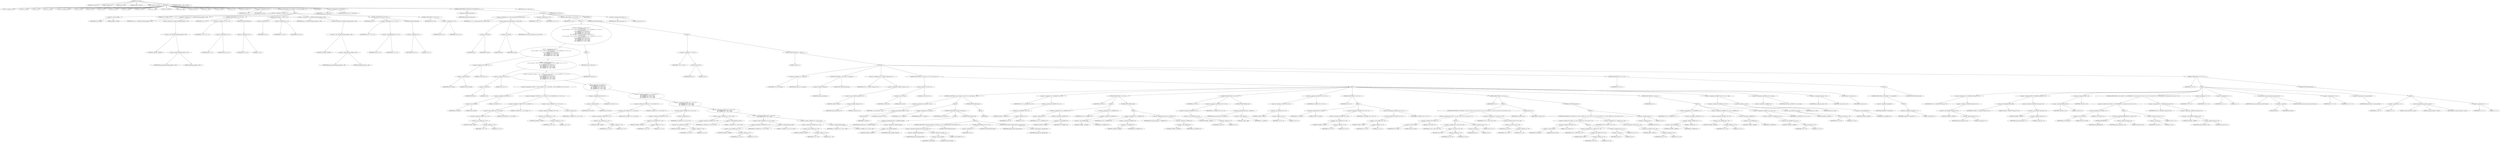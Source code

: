 digraph cache_insert {  
"1000120" [label = "(METHOD,cache_insert)" ]
"1000121" [label = "(PARAM,const char *a1)" ]
"1000122" [label = "(PARAM,_DWORD *a2)" ]
"1000123" [label = "(PARAM,time_t time1)" ]
"1000124" [label = "(PARAM,unsigned __int64 a4)" ]
"1000125" [label = "(PARAM,unsigned __int16 a5)" ]
"1000126" [label = "(BLOCK,,)" ]
"1000127" [label = "(LOCAL,v8: unsigned __int16)" ]
"1000128" [label = "(LOCAL,v10: __int64)" ]
"1000129" [label = "(LOCAL,v11: int)" ]
"1000130" [label = "(LOCAL,v12: __int64)" ]
"1000131" [label = "(LOCAL,v14: unsigned __int64)" ]
"1000132" [label = "(LOCAL,v15: bool)" ]
"1000133" [label = "(LOCAL,v16: bool)" ]
"1000134" [label = "(LOCAL,v17: int)" ]
"1000135" [label = "(LOCAL,v18: __int16)" ]
"1000136" [label = "(LOCAL,v19: __int64)" ]
"1000137" [label = "(LOCAL,v20: __int64)" ]
"1000138" [label = "(LOCAL,v21: __int64)" ]
"1000139" [label = "(LOCAL,v22: _QWORD *)" ]
"1000140" [label = "(LOCAL,v23: __int64)" ]
"1000141" [label = "(LOCAL,v24: char *)" ]
"1000142" [label = "(LOCAL,v25: __int64)" ]
"1000143" [label = "(LOCAL,v26: _BYTE *)" ]
"1000144" [label = "(LOCAL,v27: int)" ]
"1000145" [label = "(LOCAL,v28: __int64 [ 2 ])" ]
"1000146" [label = "(<operator>.assignment,v8 = a5)" ]
"1000147" [label = "(IDENTIFIER,v8,v8 = a5)" ]
"1000148" [label = "(IDENTIFIER,a5,v8 = a5)" ]
"1000149" [label = "(CONTROL_STRUCTURE,if ( (a5 & 0x980) != 0 ),if ( (a5 & 0x980) != 0 ))" ]
"1000150" [label = "(<operator>.notEquals,(a5 & 0x980) != 0)" ]
"1000151" [label = "(<operator>.and,a5 & 0x980)" ]
"1000152" [label = "(IDENTIFIER,a5,a5 & 0x980)" ]
"1000153" [label = "(LITERAL,0x980,a5 & 0x980)" ]
"1000154" [label = "(LITERAL,0,(a5 & 0x980) != 0)" ]
"1000155" [label = "(BLOCK,,)" ]
"1000156" [label = "(<operator>.assignment,v14 = *(_QWORD *)(dnsmasq_daemon + 456))" ]
"1000157" [label = "(IDENTIFIER,v14,v14 = *(_QWORD *)(dnsmasq_daemon + 456))" ]
"1000158" [label = "(<operator>.indirection,*(_QWORD *)(dnsmasq_daemon + 456))" ]
"1000159" [label = "(<operator>.cast,(_QWORD *)(dnsmasq_daemon + 456))" ]
"1000160" [label = "(UNKNOWN,_QWORD *,_QWORD *)" ]
"1000161" [label = "(<operator>.addition,dnsmasq_daemon + 456)" ]
"1000162" [label = "(IDENTIFIER,dnsmasq_daemon,dnsmasq_daemon + 456)" ]
"1000163" [label = "(LITERAL,456,dnsmasq_daemon + 456)" ]
"1000164" [label = "(CONTROL_STRUCTURE,if ( v14 ),if ( v14 ))" ]
"1000165" [label = "(IDENTIFIER,v14,if ( v14 ))" ]
"1000166" [label = "(<operator>.assignment,v15 = a4 > v14)" ]
"1000167" [label = "(IDENTIFIER,v15,v15 = a4 > v14)" ]
"1000168" [label = "(<operator>.greaterThan,a4 > v14)" ]
"1000169" [label = "(IDENTIFIER,a4,a4 > v14)" ]
"1000170" [label = "(IDENTIFIER,v14,a4 > v14)" ]
"1000171" [label = "(CONTROL_STRUCTURE,else,else)" ]
"1000172" [label = "(<operator>.assignment,v15 = 0)" ]
"1000173" [label = "(IDENTIFIER,v15,v15 = 0)" ]
"1000174" [label = "(LITERAL,0,v15 = 0)" ]
"1000175" [label = "(CONTROL_STRUCTURE,if ( !v15 ),if ( !v15 ))" ]
"1000176" [label = "(<operator>.logicalNot,!v15)" ]
"1000177" [label = "(IDENTIFIER,v15,!v15)" ]
"1000178" [label = "(<operator>.assignment,v14 = a4)" ]
"1000179" [label = "(IDENTIFIER,v14,v14 = a4)" ]
"1000180" [label = "(IDENTIFIER,a4,v14 = a4)" ]
"1000181" [label = "(<operator>.assignment,a4 = *(_QWORD *)(dnsmasq_daemon + 448))" ]
"1000182" [label = "(IDENTIFIER,a4,a4 = *(_QWORD *)(dnsmasq_daemon + 448))" ]
"1000183" [label = "(<operator>.indirection,*(_QWORD *)(dnsmasq_daemon + 448))" ]
"1000184" [label = "(<operator>.cast,(_QWORD *)(dnsmasq_daemon + 448))" ]
"1000185" [label = "(UNKNOWN,_QWORD *,_QWORD *)" ]
"1000186" [label = "(<operator>.addition,dnsmasq_daemon + 448)" ]
"1000187" [label = "(IDENTIFIER,dnsmasq_daemon,dnsmasq_daemon + 448)" ]
"1000188" [label = "(LITERAL,448,dnsmasq_daemon + 448)" ]
"1000189" [label = "(CONTROL_STRUCTURE,if ( a4 ),if ( a4 ))" ]
"1000190" [label = "(IDENTIFIER,a4,if ( a4 ))" ]
"1000191" [label = "(<operator>.assignment,v16 = v14 >= a4)" ]
"1000192" [label = "(IDENTIFIER,v16,v16 = v14 >= a4)" ]
"1000193" [label = "(<operator>.greaterEqualsThan,v14 >= a4)" ]
"1000194" [label = "(IDENTIFIER,v14,v14 >= a4)" ]
"1000195" [label = "(IDENTIFIER,a4,v14 >= a4)" ]
"1000196" [label = "(CONTROL_STRUCTURE,else,else)" ]
"1000197" [label = "(<operator>.assignment,v16 = 1)" ]
"1000198" [label = "(IDENTIFIER,v16,v16 = 1)" ]
"1000199" [label = "(LITERAL,1,v16 = 1)" ]
"1000200" [label = "(CONTROL_STRUCTURE,if ( v16 ),if ( v16 ))" ]
"1000201" [label = "(IDENTIFIER,v16,if ( v16 ))" ]
"1000202" [label = "(<operator>.assignment,a4 = v14)" ]
"1000203" [label = "(IDENTIFIER,a4,a4 = v14)" ]
"1000204" [label = "(IDENTIFIER,v14,a4 = v14)" ]
"1000205" [label = "(IDENTIFIER,L,)" ]
"1000206" [label = "(<operator>.assignment,v11 = insert_error)" ]
"1000207" [label = "(IDENTIFIER,v11,v11 = insert_error)" ]
"1000208" [label = "(IDENTIFIER,insert_error,v11 = insert_error)" ]
"1000209" [label = "(CONTROL_STRUCTURE,if ( !insert_error ),if ( !insert_error ))" ]
"1000210" [label = "(<operator>.logicalNot,!insert_error)" ]
"1000211" [label = "(IDENTIFIER,insert_error,!insert_error)" ]
"1000212" [label = "(BLOCK,,)" ]
"1000213" [label = "(<operator>.assignment,v12 = cache_scan_free((int)a1, (int)a2, time1))" ]
"1000214" [label = "(IDENTIFIER,v12,v12 = cache_scan_free((int)a1, (int)a2, time1))" ]
"1000215" [label = "(cache_scan_free,cache_scan_free((int)a1, (int)a2, time1))" ]
"1000216" [label = "(<operator>.cast,(int)a1)" ]
"1000217" [label = "(UNKNOWN,int,int)" ]
"1000218" [label = "(IDENTIFIER,a1,(int)a1)" ]
"1000219" [label = "(<operator>.cast,(int)a2)" ]
"1000220" [label = "(UNKNOWN,int,int)" ]
"1000221" [label = "(IDENTIFIER,a2,(int)a2)" ]
"1000222" [label = "(IDENTIFIER,time1,cache_scan_free((int)a1, (int)a2, time1))" ]
"1000223" [label = "(<operator>.assignment,v10 = v12)" ]
"1000224" [label = "(IDENTIFIER,v10,v10 = v12)" ]
"1000225" [label = "(IDENTIFIER,v12,v10 = v12)" ]
"1000226" [label = "(CONTROL_STRUCTURE,if ( v12 ),if ( v12 ))" ]
"1000227" [label = "(IDENTIFIER,v12,if ( v12 ))" ]
"1000228" [label = "(BLOCK,,)" ]
"1000229" [label = "(CONTROL_STRUCTURE,if ( (v8 & 0x180) != 0\n        && (v8 & 8) != 0\n        && ((v8 & 0x80) != 0 && (*(_WORD *)(v12 + 52) & 0x80) != 0 && *(_DWORD *)(v12 + 24) == *a2\n         || (v8 & 0x100) != 0\n         && (*(_WORD *)(v12 + 52) & 0x100) != 0\n         && *(_DWORD *)(v12 + 24) == *a2\n         && *(_DWORD *)(v12 + 28) == a2[1]\n         && *(_DWORD *)(v12 + 32) == a2[2]\n         && *(_DWORD *)(v12 + 36) == a2[3]) ),if ( (v8 & 0x180) != 0\n        && (v8 & 8) != 0\n        && ((v8 & 0x80) != 0 && (*(_WORD *)(v12 + 52) & 0x80) != 0 && *(_DWORD *)(v12 + 24) == *a2\n         || (v8 & 0x100) != 0\n         && (*(_WORD *)(v12 + 52) & 0x100) != 0\n         && *(_DWORD *)(v12 + 24) == *a2\n         && *(_DWORD *)(v12 + 28) == a2[1]\n         && *(_DWORD *)(v12 + 32) == a2[2]\n         && *(_DWORD *)(v12 + 36) == a2[3]) ))" ]
"1000230" [label = "(<operator>.logicalAnd,(v8 & 0x180) != 0\n        && (v8 & 8) != 0\n        && ((v8 & 0x80) != 0 && (*(_WORD *)(v12 + 52) & 0x80) != 0 && *(_DWORD *)(v12 + 24) == *a2\n         || (v8 & 0x100) != 0\n         && (*(_WORD *)(v12 + 52) & 0x100) != 0\n         && *(_DWORD *)(v12 + 24) == *a2\n         && *(_DWORD *)(v12 + 28) == a2[1]\n         && *(_DWORD *)(v12 + 32) == a2[2]\n         && *(_DWORD *)(v12 + 36) == a2[3]))" ]
"1000231" [label = "(<operator>.notEquals,(v8 & 0x180) != 0)" ]
"1000232" [label = "(<operator>.and,v8 & 0x180)" ]
"1000233" [label = "(IDENTIFIER,v8,v8 & 0x180)" ]
"1000234" [label = "(LITERAL,0x180,v8 & 0x180)" ]
"1000235" [label = "(LITERAL,0,(v8 & 0x180) != 0)" ]
"1000236" [label = "(<operator>.logicalAnd,(v8 & 8) != 0\n        && ((v8 & 0x80) != 0 && (*(_WORD *)(v12 + 52) & 0x80) != 0 && *(_DWORD *)(v12 + 24) == *a2\n         || (v8 & 0x100) != 0\n         && (*(_WORD *)(v12 + 52) & 0x100) != 0\n         && *(_DWORD *)(v12 + 24) == *a2\n         && *(_DWORD *)(v12 + 28) == a2[1]\n         && *(_DWORD *)(v12 + 32) == a2[2]\n         && *(_DWORD *)(v12 + 36) == a2[3]))" ]
"1000237" [label = "(<operator>.notEquals,(v8 & 8) != 0)" ]
"1000238" [label = "(<operator>.and,v8 & 8)" ]
"1000239" [label = "(IDENTIFIER,v8,v8 & 8)" ]
"1000240" [label = "(LITERAL,8,v8 & 8)" ]
"1000241" [label = "(LITERAL,0,(v8 & 8) != 0)" ]
"1000242" [label = "(<operator>.logicalOr,(v8 & 0x80) != 0 && (*(_WORD *)(v12 + 52) & 0x80) != 0 && *(_DWORD *)(v12 + 24) == *a2\n         || (v8 & 0x100) != 0\n         && (*(_WORD *)(v12 + 52) & 0x100) != 0\n         && *(_DWORD *)(v12 + 24) == *a2\n         && *(_DWORD *)(v12 + 28) == a2[1]\n         && *(_DWORD *)(v12 + 32) == a2[2]\n         && *(_DWORD *)(v12 + 36) == a2[3])" ]
"1000243" [label = "(<operator>.logicalAnd,(v8 & 0x80) != 0 && (*(_WORD *)(v12 + 52) & 0x80) != 0 && *(_DWORD *)(v12 + 24) == *a2)" ]
"1000244" [label = "(<operator>.notEquals,(v8 & 0x80) != 0)" ]
"1000245" [label = "(<operator>.and,v8 & 0x80)" ]
"1000246" [label = "(IDENTIFIER,v8,v8 & 0x80)" ]
"1000247" [label = "(LITERAL,0x80,v8 & 0x80)" ]
"1000248" [label = "(LITERAL,0,(v8 & 0x80) != 0)" ]
"1000249" [label = "(<operator>.logicalAnd,(*(_WORD *)(v12 + 52) & 0x80) != 0 && *(_DWORD *)(v12 + 24) == *a2)" ]
"1000250" [label = "(<operator>.notEquals,(*(_WORD *)(v12 + 52) & 0x80) != 0)" ]
"1000251" [label = "(<operator>.and,*(_WORD *)(v12 + 52) & 0x80)" ]
"1000252" [label = "(<operator>.indirection,*(_WORD *)(v12 + 52))" ]
"1000253" [label = "(<operator>.cast,(_WORD *)(v12 + 52))" ]
"1000254" [label = "(UNKNOWN,_WORD *,_WORD *)" ]
"1000255" [label = "(<operator>.addition,v12 + 52)" ]
"1000256" [label = "(IDENTIFIER,v12,v12 + 52)" ]
"1000257" [label = "(LITERAL,52,v12 + 52)" ]
"1000258" [label = "(LITERAL,0x80,*(_WORD *)(v12 + 52) & 0x80)" ]
"1000259" [label = "(LITERAL,0,(*(_WORD *)(v12 + 52) & 0x80) != 0)" ]
"1000260" [label = "(<operator>.equals,*(_DWORD *)(v12 + 24) == *a2)" ]
"1000261" [label = "(<operator>.indirection,*(_DWORD *)(v12 + 24))" ]
"1000262" [label = "(<operator>.cast,(_DWORD *)(v12 + 24))" ]
"1000263" [label = "(UNKNOWN,_DWORD *,_DWORD *)" ]
"1000264" [label = "(<operator>.addition,v12 + 24)" ]
"1000265" [label = "(IDENTIFIER,v12,v12 + 24)" ]
"1000266" [label = "(LITERAL,24,v12 + 24)" ]
"1000267" [label = "(<operator>.indirection,*a2)" ]
"1000268" [label = "(IDENTIFIER,a2,*(_DWORD *)(v12 + 24) == *a2)" ]
"1000269" [label = "(<operator>.logicalAnd,(v8 & 0x100) != 0\n         && (*(_WORD *)(v12 + 52) & 0x100) != 0\n         && *(_DWORD *)(v12 + 24) == *a2\n         && *(_DWORD *)(v12 + 28) == a2[1]\n         && *(_DWORD *)(v12 + 32) == a2[2]\n         && *(_DWORD *)(v12 + 36) == a2[3])" ]
"1000270" [label = "(<operator>.notEquals,(v8 & 0x100) != 0)" ]
"1000271" [label = "(<operator>.and,v8 & 0x100)" ]
"1000272" [label = "(IDENTIFIER,v8,v8 & 0x100)" ]
"1000273" [label = "(LITERAL,0x100,v8 & 0x100)" ]
"1000274" [label = "(LITERAL,0,(v8 & 0x100) != 0)" ]
"1000275" [label = "(<operator>.logicalAnd,(*(_WORD *)(v12 + 52) & 0x100) != 0\n         && *(_DWORD *)(v12 + 24) == *a2\n         && *(_DWORD *)(v12 + 28) == a2[1]\n         && *(_DWORD *)(v12 + 32) == a2[2]\n         && *(_DWORD *)(v12 + 36) == a2[3])" ]
"1000276" [label = "(<operator>.notEquals,(*(_WORD *)(v12 + 52) & 0x100) != 0)" ]
"1000277" [label = "(<operator>.and,*(_WORD *)(v12 + 52) & 0x100)" ]
"1000278" [label = "(<operator>.indirection,*(_WORD *)(v12 + 52))" ]
"1000279" [label = "(<operator>.cast,(_WORD *)(v12 + 52))" ]
"1000280" [label = "(UNKNOWN,_WORD *,_WORD *)" ]
"1000281" [label = "(<operator>.addition,v12 + 52)" ]
"1000282" [label = "(IDENTIFIER,v12,v12 + 52)" ]
"1000283" [label = "(LITERAL,52,v12 + 52)" ]
"1000284" [label = "(LITERAL,0x100,*(_WORD *)(v12 + 52) & 0x100)" ]
"1000285" [label = "(LITERAL,0,(*(_WORD *)(v12 + 52) & 0x100) != 0)" ]
"1000286" [label = "(<operator>.logicalAnd,*(_DWORD *)(v12 + 24) == *a2\n         && *(_DWORD *)(v12 + 28) == a2[1]\n         && *(_DWORD *)(v12 + 32) == a2[2]\n         && *(_DWORD *)(v12 + 36) == a2[3])" ]
"1000287" [label = "(<operator>.equals,*(_DWORD *)(v12 + 24) == *a2)" ]
"1000288" [label = "(<operator>.indirection,*(_DWORD *)(v12 + 24))" ]
"1000289" [label = "(<operator>.cast,(_DWORD *)(v12 + 24))" ]
"1000290" [label = "(UNKNOWN,_DWORD *,_DWORD *)" ]
"1000291" [label = "(<operator>.addition,v12 + 24)" ]
"1000292" [label = "(IDENTIFIER,v12,v12 + 24)" ]
"1000293" [label = "(LITERAL,24,v12 + 24)" ]
"1000294" [label = "(<operator>.indirection,*a2)" ]
"1000295" [label = "(IDENTIFIER,a2,*(_DWORD *)(v12 + 24) == *a2)" ]
"1000296" [label = "(<operator>.logicalAnd,*(_DWORD *)(v12 + 28) == a2[1]\n         && *(_DWORD *)(v12 + 32) == a2[2]\n         && *(_DWORD *)(v12 + 36) == a2[3])" ]
"1000297" [label = "(<operator>.equals,*(_DWORD *)(v12 + 28) == a2[1])" ]
"1000298" [label = "(<operator>.indirection,*(_DWORD *)(v12 + 28))" ]
"1000299" [label = "(<operator>.cast,(_DWORD *)(v12 + 28))" ]
"1000300" [label = "(UNKNOWN,_DWORD *,_DWORD *)" ]
"1000301" [label = "(<operator>.addition,v12 + 28)" ]
"1000302" [label = "(IDENTIFIER,v12,v12 + 28)" ]
"1000303" [label = "(LITERAL,28,v12 + 28)" ]
"1000304" [label = "(<operator>.indirectIndexAccess,a2[1])" ]
"1000305" [label = "(IDENTIFIER,a2,*(_DWORD *)(v12 + 28) == a2[1])" ]
"1000306" [label = "(LITERAL,1,*(_DWORD *)(v12 + 28) == a2[1])" ]
"1000307" [label = "(<operator>.logicalAnd,*(_DWORD *)(v12 + 32) == a2[2]\n         && *(_DWORD *)(v12 + 36) == a2[3])" ]
"1000308" [label = "(<operator>.equals,*(_DWORD *)(v12 + 32) == a2[2])" ]
"1000309" [label = "(<operator>.indirection,*(_DWORD *)(v12 + 32))" ]
"1000310" [label = "(<operator>.cast,(_DWORD *)(v12 + 32))" ]
"1000311" [label = "(UNKNOWN,_DWORD *,_DWORD *)" ]
"1000312" [label = "(<operator>.addition,v12 + 32)" ]
"1000313" [label = "(IDENTIFIER,v12,v12 + 32)" ]
"1000314" [label = "(LITERAL,32,v12 + 32)" ]
"1000315" [label = "(<operator>.indirectIndexAccess,a2[2])" ]
"1000316" [label = "(IDENTIFIER,a2,*(_DWORD *)(v12 + 32) == a2[2])" ]
"1000317" [label = "(LITERAL,2,*(_DWORD *)(v12 + 32) == a2[2])" ]
"1000318" [label = "(<operator>.equals,*(_DWORD *)(v12 + 36) == a2[3])" ]
"1000319" [label = "(<operator>.indirection,*(_DWORD *)(v12 + 36))" ]
"1000320" [label = "(<operator>.cast,(_DWORD *)(v12 + 36))" ]
"1000321" [label = "(UNKNOWN,_DWORD *,_DWORD *)" ]
"1000322" [label = "(<operator>.addition,v12 + 36)" ]
"1000323" [label = "(IDENTIFIER,v12,v12 + 36)" ]
"1000324" [label = "(LITERAL,36,v12 + 36)" ]
"1000325" [label = "(<operator>.indirectIndexAccess,a2[3])" ]
"1000326" [label = "(IDENTIFIER,a2,*(_DWORD *)(v12 + 36) == a2[3])" ]
"1000327" [label = "(LITERAL,3,*(_DWORD *)(v12 + 36) == a2[3])" ]
"1000328" [label = "(BLOCK,,)" ]
"1000329" [label = "(RETURN,return v10;,return v10;)" ]
"1000330" [label = "(IDENTIFIER,v10,return v10;)" ]
"1000331" [label = "(CONTROL_STRUCTURE,else,else)" ]
"1000332" [label = "(BLOCK,,)" ]
"1000333" [label = "(<operator>.assignment,v17 = v8 & 4)" ]
"1000334" [label = "(IDENTIFIER,v17,v17 = v8 & 4)" ]
"1000335" [label = "(<operator>.and,v8 & 4)" ]
"1000336" [label = "(IDENTIFIER,v8,v8 & 4)" ]
"1000337" [label = "(LITERAL,4,v8 & 4)" ]
"1000338" [label = "(CONTROL_STRUCTURE,while ( 1 ),while ( 1 ))" ]
"1000339" [label = "(LITERAL,1,while ( 1 ))" ]
"1000340" [label = "(BLOCK,,)" ]
"1000341" [label = "(<operator>.assignment,v10 = cache_tail)" ]
"1000342" [label = "(IDENTIFIER,v10,v10 = cache_tail)" ]
"1000343" [label = "(IDENTIFIER,cache_tail,v10 = cache_tail)" ]
"1000344" [label = "(CONTROL_STRUCTURE,if ( !cache_tail ),if ( !cache_tail ))" ]
"1000345" [label = "(<operator>.logicalNot,!cache_tail)" ]
"1000346" [label = "(IDENTIFIER,cache_tail,!cache_tail)" ]
"1000347" [label = "(CONTROL_STRUCTURE,break;,break;)" ]
"1000348" [label = "(<operator>.assignment,v18 = *(_WORD *)(cache_tail + 52))" ]
"1000349" [label = "(IDENTIFIER,v18,v18 = *(_WORD *)(cache_tail + 52))" ]
"1000350" [label = "(<operator>.indirection,*(_WORD *)(cache_tail + 52))" ]
"1000351" [label = "(<operator>.cast,(_WORD *)(cache_tail + 52))" ]
"1000352" [label = "(UNKNOWN,_WORD *,_WORD *)" ]
"1000353" [label = "(<operator>.addition,cache_tail + 52)" ]
"1000354" [label = "(IDENTIFIER,cache_tail,cache_tail + 52)" ]
"1000355" [label = "(LITERAL,52,cache_tail + 52)" ]
"1000356" [label = "(CONTROL_STRUCTURE,if ( (v18 & 0xC) == 0 ),if ( (v18 & 0xC) == 0 ))" ]
"1000357" [label = "(<operator>.equals,(v18 & 0xC) == 0)" ]
"1000358" [label = "(<operator>.and,v18 & 0xC)" ]
"1000359" [label = "(IDENTIFIER,v18,v18 & 0xC)" ]
"1000360" [label = "(LITERAL,0xC,v18 & 0xC)" ]
"1000361" [label = "(LITERAL,0,(v18 & 0xC) == 0)" ]
"1000362" [label = "(BLOCK,,)" ]
"1000363" [label = "(CONTROL_STRUCTURE,if ( a1 && strlen(a1) > 0x31 ),if ( a1 && strlen(a1) > 0x31 ))" ]
"1000364" [label = "(<operator>.logicalAnd,a1 && strlen(a1) > 0x31)" ]
"1000365" [label = "(IDENTIFIER,a1,a1 && strlen(a1) > 0x31)" ]
"1000366" [label = "(<operator>.greaterThan,strlen(a1) > 0x31)" ]
"1000367" [label = "(strlen,strlen(a1))" ]
"1000368" [label = "(IDENTIFIER,a1,strlen(a1))" ]
"1000369" [label = "(LITERAL,0x31,strlen(a1) > 0x31)" ]
"1000370" [label = "(BLOCK,,)" ]
"1000371" [label = "(<operator>.assignment,v21 = big_free)" ]
"1000372" [label = "(IDENTIFIER,v21,v21 = big_free)" ]
"1000373" [label = "(IDENTIFIER,big_free,v21 = big_free)" ]
"1000374" [label = "(CONTROL_STRUCTURE,if ( big_free ),if ( big_free ))" ]
"1000375" [label = "(IDENTIFIER,big_free,if ( big_free ))" ]
"1000376" [label = "(BLOCK,,)" ]
"1000377" [label = "(<operator>.assignment,big_free = *(_QWORD *)big_free)" ]
"1000378" [label = "(IDENTIFIER,big_free,big_free = *(_QWORD *)big_free)" ]
"1000379" [label = "(<operator>.indirection,*(_QWORD *)big_free)" ]
"1000380" [label = "(<operator>.cast,(_QWORD *)big_free)" ]
"1000381" [label = "(UNKNOWN,_QWORD *,_QWORD *)" ]
"1000382" [label = "(IDENTIFIER,big_free,(_QWORD *)big_free)" ]
"1000383" [label = "(CONTROL_STRUCTURE,else,else)" ]
"1000384" [label = "(BLOCK,,)" ]
"1000385" [label = "(CONTROL_STRUCTURE,if ( !bignames_left && (v8 & 0x5000) == 0 ),if ( !bignames_left && (v8 & 0x5000) == 0 ))" ]
"1000386" [label = "(<operator>.logicalAnd,!bignames_left && (v8 & 0x5000) == 0)" ]
"1000387" [label = "(<operator>.logicalNot,!bignames_left)" ]
"1000388" [label = "(IDENTIFIER,bignames_left,!bignames_left)" ]
"1000389" [label = "(<operator>.equals,(v8 & 0x5000) == 0)" ]
"1000390" [label = "(<operator>.and,v8 & 0x5000)" ]
"1000391" [label = "(IDENTIFIER,v8,v8 & 0x5000)" ]
"1000392" [label = "(LITERAL,0x5000,v8 & 0x5000)" ]
"1000393" [label = "(LITERAL,0,(v8 & 0x5000) == 0)" ]
"1000394" [label = "(CONTROL_STRUCTURE,break;,break;)" ]
"1000395" [label = "(CONTROL_STRUCTURE,if ( !v21 ),if ( !v21 ))" ]
"1000396" [label = "(<operator>.logicalNot,!v21)" ]
"1000397" [label = "(IDENTIFIER,v21,!v21)" ]
"1000398" [label = "(CONTROL_STRUCTURE,break;,break;)" ]
"1000399" [label = "(CONTROL_STRUCTURE,if ( bignames_left ),if ( bignames_left ))" ]
"1000400" [label = "(IDENTIFIER,bignames_left,if ( bignames_left ))" ]
"1000401" [label = "(<operator>.preDecrement,--bignames_left)" ]
"1000402" [label = "(IDENTIFIER,bignames_left,--bignames_left)" ]
"1000403" [label = "(CONTROL_STRUCTURE,else,else)" ]
"1000404" [label = "(BLOCK,,)" ]
"1000405" [label = "(IDENTIFIER,L,)" ]
"1000406" [label = "(<operator>.assignment,v22 = *(_QWORD **)(v10 + 8))" ]
"1000407" [label = "(IDENTIFIER,v22,v22 = *(_QWORD **)(v10 + 8))" ]
"1000408" [label = "(<operator>.indirection,*(_QWORD **)(v10 + 8))" ]
"1000409" [label = "(<operator>.cast,(_QWORD **)(v10 + 8))" ]
"1000410" [label = "(UNKNOWN,_QWORD **,_QWORD **)" ]
"1000411" [label = "(<operator>.addition,v10 + 8)" ]
"1000412" [label = "(IDENTIFIER,v10,v10 + 8)" ]
"1000413" [label = "(LITERAL,8,v10 + 8)" ]
"1000414" [label = "(CONTROL_STRUCTURE,if ( v22 ),if ( v22 ))" ]
"1000415" [label = "(IDENTIFIER,v22,if ( v22 ))" ]
"1000416" [label = "(BLOCK,,)" ]
"1000417" [label = "(<operator>.assignment,*v22 = *(_QWORD *)v10)" ]
"1000418" [label = "(<operator>.indirection,*v22)" ]
"1000419" [label = "(IDENTIFIER,v22,*v22 = *(_QWORD *)v10)" ]
"1000420" [label = "(<operator>.indirection,*(_QWORD *)v10)" ]
"1000421" [label = "(<operator>.cast,(_QWORD *)v10)" ]
"1000422" [label = "(UNKNOWN,_QWORD *,_QWORD *)" ]
"1000423" [label = "(IDENTIFIER,v10,(_QWORD *)v10)" ]
"1000424" [label = "(<operator>.assignment,v23 = *(_QWORD *)v10)" ]
"1000425" [label = "(IDENTIFIER,v23,v23 = *(_QWORD *)v10)" ]
"1000426" [label = "(<operator>.indirection,*(_QWORD *)v10)" ]
"1000427" [label = "(<operator>.cast,(_QWORD *)v10)" ]
"1000428" [label = "(UNKNOWN,_QWORD *,_QWORD *)" ]
"1000429" [label = "(IDENTIFIER,v10,(_QWORD *)v10)" ]
"1000430" [label = "(CONTROL_STRUCTURE,else,else)" ]
"1000431" [label = "(BLOCK,,)" ]
"1000432" [label = "(<operator>.assignment,v23 = *(_QWORD *)v10)" ]
"1000433" [label = "(IDENTIFIER,v23,v23 = *(_QWORD *)v10)" ]
"1000434" [label = "(<operator>.indirection,*(_QWORD *)v10)" ]
"1000435" [label = "(<operator>.cast,(_QWORD *)v10)" ]
"1000436" [label = "(UNKNOWN,_QWORD *,_QWORD *)" ]
"1000437" [label = "(IDENTIFIER,v10,(_QWORD *)v10)" ]
"1000438" [label = "(<operator>.assignment,cache_head = *(_QWORD *)v10)" ]
"1000439" [label = "(IDENTIFIER,cache_head,cache_head = *(_QWORD *)v10)" ]
"1000440" [label = "(<operator>.indirection,*(_QWORD *)v10)" ]
"1000441" [label = "(<operator>.cast,(_QWORD *)v10)" ]
"1000442" [label = "(UNKNOWN,_QWORD *,_QWORD *)" ]
"1000443" [label = "(IDENTIFIER,v10,(_QWORD *)v10)" ]
"1000444" [label = "(CONTROL_STRUCTURE,if ( v23 ),if ( v23 ))" ]
"1000445" [label = "(IDENTIFIER,v23,if ( v23 ))" ]
"1000446" [label = "(<operator>.assignment,*(_QWORD *)(v23 + 8) = v22)" ]
"1000447" [label = "(<operator>.indirection,*(_QWORD *)(v23 + 8))" ]
"1000448" [label = "(<operator>.cast,(_QWORD *)(v23 + 8))" ]
"1000449" [label = "(UNKNOWN,_QWORD *,_QWORD *)" ]
"1000450" [label = "(<operator>.addition,v23 + 8)" ]
"1000451" [label = "(IDENTIFIER,v23,v23 + 8)" ]
"1000452" [label = "(LITERAL,8,v23 + 8)" ]
"1000453" [label = "(IDENTIFIER,v22,*(_QWORD *)(v23 + 8) = v22)" ]
"1000454" [label = "(CONTROL_STRUCTURE,else,else)" ]
"1000455" [label = "(<operator>.assignment,cache_tail = (__int64)v22)" ]
"1000456" [label = "(IDENTIFIER,cache_tail,cache_tail = (__int64)v22)" ]
"1000457" [label = "(<operator>.cast,(__int64)v22)" ]
"1000458" [label = "(UNKNOWN,__int64,__int64)" ]
"1000459" [label = "(IDENTIFIER,v22,(__int64)v22)" ]
"1000460" [label = "(<operator>.assignment,*(_WORD *)(v10 + 52) = v8)" ]
"1000461" [label = "(<operator>.indirection,*(_WORD *)(v10 + 52))" ]
"1000462" [label = "(<operator>.cast,(_WORD *)(v10 + 52))" ]
"1000463" [label = "(UNKNOWN,_WORD *,_WORD *)" ]
"1000464" [label = "(<operator>.addition,v10 + 52)" ]
"1000465" [label = "(IDENTIFIER,v10,v10 + 52)" ]
"1000466" [label = "(LITERAL,52,v10 + 52)" ]
"1000467" [label = "(IDENTIFIER,v8,*(_WORD *)(v10 + 52) = v8)" ]
"1000468" [label = "(CONTROL_STRUCTURE,if ( v21 ),if ( v21 ))" ]
"1000469" [label = "(IDENTIFIER,v21,if ( v21 ))" ]
"1000470" [label = "(BLOCK,,)" ]
"1000471" [label = "(<operators>.assignmentOr,v8 |= 0x200u)" ]
"1000472" [label = "(IDENTIFIER,v8,v8 |= 0x200u)" ]
"1000473" [label = "(LITERAL,0x200u,v8 |= 0x200u)" ]
"1000474" [label = "(<operator>.assignment,*(_QWORD *)(v10 + 56) = v21)" ]
"1000475" [label = "(<operator>.indirection,*(_QWORD *)(v10 + 56))" ]
"1000476" [label = "(<operator>.cast,(_QWORD *)(v10 + 56))" ]
"1000477" [label = "(UNKNOWN,_QWORD *,_QWORD *)" ]
"1000478" [label = "(<operator>.addition,v10 + 56)" ]
"1000479" [label = "(IDENTIFIER,v10,v10 + 56)" ]
"1000480" [label = "(LITERAL,56,v10 + 56)" ]
"1000481" [label = "(IDENTIFIER,v21,*(_QWORD *)(v10 + 56) = v21)" ]
"1000482" [label = "(<operator>.assignment,*(_WORD *)(v10 + 52) = v8)" ]
"1000483" [label = "(<operator>.indirection,*(_WORD *)(v10 + 52))" ]
"1000484" [label = "(<operator>.cast,(_WORD *)(v10 + 52))" ]
"1000485" [label = "(UNKNOWN,_WORD *,_WORD *)" ]
"1000486" [label = "(<operator>.addition,v10 + 52)" ]
"1000487" [label = "(IDENTIFIER,v10,v10 + 52)" ]
"1000488" [label = "(LITERAL,52,v10 + 52)" ]
"1000489" [label = "(IDENTIFIER,v8,*(_WORD *)(v10 + 52) = v8)" ]
"1000490" [label = "(CONTROL_STRUCTURE,if ( a1 ),if ( a1 ))" ]
"1000491" [label = "(IDENTIFIER,a1,if ( a1 ))" ]
"1000492" [label = "(BLOCK,,)" ]
"1000493" [label = "(CONTROL_STRUCTURE,if ( (v8 & 0x200) != 0 || (v24 = (char *)(v10 + 56), (v8 & 2) != 0) ),if ( (v8 & 0x200) != 0 || (v24 = (char *)(v10 + 56), (v8 & 2) != 0) ))" ]
"1000494" [label = "(<operator>.logicalOr,(v8 & 0x200) != 0 || (v24 = (char *)(v10 + 56), (v8 & 2) != 0))" ]
"1000495" [label = "(<operator>.notEquals,(v8 & 0x200) != 0)" ]
"1000496" [label = "(<operator>.and,v8 & 0x200)" ]
"1000497" [label = "(IDENTIFIER,v8,v8 & 0x200)" ]
"1000498" [label = "(LITERAL,0x200,v8 & 0x200)" ]
"1000499" [label = "(LITERAL,0,(v8 & 0x200) != 0)" ]
"1000500" [label = "(BLOCK,,)" ]
"1000501" [label = "(<operator>.assignment,v24 = (char *)(v10 + 56))" ]
"1000502" [label = "(IDENTIFIER,v24,v24 = (char *)(v10 + 56))" ]
"1000503" [label = "(<operator>.cast,(char *)(v10 + 56))" ]
"1000504" [label = "(UNKNOWN,char *,char *)" ]
"1000505" [label = "(<operator>.addition,v10 + 56)" ]
"1000506" [label = "(IDENTIFIER,v10,v10 + 56)" ]
"1000507" [label = "(LITERAL,56,v10 + 56)" ]
"1000508" [label = "(<operator>.notEquals,(v8 & 2) != 0)" ]
"1000509" [label = "(<operator>.and,v8 & 2)" ]
"1000510" [label = "(IDENTIFIER,v8,v8 & 2)" ]
"1000511" [label = "(LITERAL,2,v8 & 2)" ]
"1000512" [label = "(LITERAL,0,(v8 & 2) != 0)" ]
"1000513" [label = "(<operator>.assignment,v24 = *(char **)(v10 + 56))" ]
"1000514" [label = "(IDENTIFIER,v24,v24 = *(char **)(v10 + 56))" ]
"1000515" [label = "(<operator>.indirection,*(char **)(v10 + 56))" ]
"1000516" [label = "(<operator>.cast,(char **)(v10 + 56))" ]
"1000517" [label = "(UNKNOWN,char **,char **)" ]
"1000518" [label = "(<operator>.addition,v10 + 56)" ]
"1000519" [label = "(IDENTIFIER,v10,v10 + 56)" ]
"1000520" [label = "(LITERAL,56,v10 + 56)" ]
"1000521" [label = "(strcpy,strcpy(v24, a1))" ]
"1000522" [label = "(IDENTIFIER,v24,strcpy(v24, a1))" ]
"1000523" [label = "(IDENTIFIER,a1,strcpy(v24, a1))" ]
"1000524" [label = "(CONTROL_STRUCTURE,else,else)" ]
"1000525" [label = "(BLOCK,,)" ]
"1000526" [label = "(CONTROL_STRUCTURE,if ( (v8 & 0x200) != 0 || (v26 = (_BYTE *)(v10 + 56), (v8 & 2) != 0) ),if ( (v8 & 0x200) != 0 || (v26 = (_BYTE *)(v10 + 56), (v8 & 2) != 0) ))" ]
"1000527" [label = "(<operator>.logicalOr,(v8 & 0x200) != 0 || (v26 = (_BYTE *)(v10 + 56), (v8 & 2) != 0))" ]
"1000528" [label = "(<operator>.notEquals,(v8 & 0x200) != 0)" ]
"1000529" [label = "(<operator>.and,v8 & 0x200)" ]
"1000530" [label = "(IDENTIFIER,v8,v8 & 0x200)" ]
"1000531" [label = "(LITERAL,0x200,v8 & 0x200)" ]
"1000532" [label = "(LITERAL,0,(v8 & 0x200) != 0)" ]
"1000533" [label = "(BLOCK,,)" ]
"1000534" [label = "(<operator>.assignment,v26 = (_BYTE *)(v10 + 56))" ]
"1000535" [label = "(IDENTIFIER,v26,v26 = (_BYTE *)(v10 + 56))" ]
"1000536" [label = "(<operator>.cast,(_BYTE *)(v10 + 56))" ]
"1000537" [label = "(UNKNOWN,_BYTE *,_BYTE *)" ]
"1000538" [label = "(<operator>.addition,v10 + 56)" ]
"1000539" [label = "(IDENTIFIER,v10,v10 + 56)" ]
"1000540" [label = "(LITERAL,56,v10 + 56)" ]
"1000541" [label = "(<operator>.notEquals,(v8 & 2) != 0)" ]
"1000542" [label = "(<operator>.and,v8 & 2)" ]
"1000543" [label = "(IDENTIFIER,v8,v8 & 2)" ]
"1000544" [label = "(LITERAL,2,v8 & 2)" ]
"1000545" [label = "(LITERAL,0,(v8 & 2) != 0)" ]
"1000546" [label = "(<operator>.assignment,v26 = *(_BYTE **)(v10 + 56))" ]
"1000547" [label = "(IDENTIFIER,v26,v26 = *(_BYTE **)(v10 + 56))" ]
"1000548" [label = "(<operator>.indirection,*(_BYTE **)(v10 + 56))" ]
"1000549" [label = "(<operator>.cast,(_BYTE **)(v10 + 56))" ]
"1000550" [label = "(UNKNOWN,_BYTE **,_BYTE **)" ]
"1000551" [label = "(<operator>.addition,v10 + 56)" ]
"1000552" [label = "(IDENTIFIER,v10,v10 + 56)" ]
"1000553" [label = "(LITERAL,56,v10 + 56)" ]
"1000554" [label = "(<operator>.assignment,*v26 = 0)" ]
"1000555" [label = "(<operator>.indirection,*v26)" ]
"1000556" [label = "(IDENTIFIER,v26,*v26 = 0)" ]
"1000557" [label = "(LITERAL,0,*v26 = 0)" ]
"1000558" [label = "(CONTROL_STRUCTURE,if ( a2 ),if ( a2 ))" ]
"1000559" [label = "(IDENTIFIER,a2,if ( a2 ))" ]
"1000560" [label = "(BLOCK,,)" ]
"1000561" [label = "(<operator>.assignment,v25 = *((_QWORD *)a2 + 1))" ]
"1000562" [label = "(IDENTIFIER,v25,v25 = *((_QWORD *)a2 + 1))" ]
"1000563" [label = "(<operator>.indirection,*((_QWORD *)a2 + 1))" ]
"1000564" [label = "(<operator>.addition,(_QWORD *)a2 + 1)" ]
"1000565" [label = "(<operator>.cast,(_QWORD *)a2)" ]
"1000566" [label = "(UNKNOWN,_QWORD *,_QWORD *)" ]
"1000567" [label = "(IDENTIFIER,a2,(_QWORD *)a2)" ]
"1000568" [label = "(LITERAL,1,(_QWORD *)a2 + 1)" ]
"1000569" [label = "(<operator>.assignment,*(_QWORD *)(v10 + 24) = *(_QWORD *)a2)" ]
"1000570" [label = "(<operator>.indirection,*(_QWORD *)(v10 + 24))" ]
"1000571" [label = "(<operator>.cast,(_QWORD *)(v10 + 24))" ]
"1000572" [label = "(UNKNOWN,_QWORD *,_QWORD *)" ]
"1000573" [label = "(<operator>.addition,v10 + 24)" ]
"1000574" [label = "(IDENTIFIER,v10,v10 + 24)" ]
"1000575" [label = "(LITERAL,24,v10 + 24)" ]
"1000576" [label = "(<operator>.indirection,*(_QWORD *)a2)" ]
"1000577" [label = "(<operator>.cast,(_QWORD *)a2)" ]
"1000578" [label = "(UNKNOWN,_QWORD *,_QWORD *)" ]
"1000579" [label = "(IDENTIFIER,a2,(_QWORD *)a2)" ]
"1000580" [label = "(<operator>.assignment,*(_QWORD *)(v10 + 32) = v25)" ]
"1000581" [label = "(<operator>.indirection,*(_QWORD *)(v10 + 32))" ]
"1000582" [label = "(<operator>.cast,(_QWORD *)(v10 + 32))" ]
"1000583" [label = "(UNKNOWN,_QWORD *,_QWORD *)" ]
"1000584" [label = "(<operator>.addition,v10 + 32)" ]
"1000585" [label = "(IDENTIFIER,v10,v10 + 32)" ]
"1000586" [label = "(LITERAL,32,v10 + 32)" ]
"1000587" [label = "(IDENTIFIER,v25,*(_QWORD *)(v10 + 32) = v25)" ]
"1000588" [label = "(<operator>.assignment,*(_QWORD *)(v10 + 40) = a4 + time1)" ]
"1000589" [label = "(<operator>.indirection,*(_QWORD *)(v10 + 40))" ]
"1000590" [label = "(<operator>.cast,(_QWORD *)(v10 + 40))" ]
"1000591" [label = "(UNKNOWN,_QWORD *,_QWORD *)" ]
"1000592" [label = "(<operator>.addition,v10 + 40)" ]
"1000593" [label = "(IDENTIFIER,v10,v10 + 40)" ]
"1000594" [label = "(LITERAL,40,v10 + 40)" ]
"1000595" [label = "(<operator>.addition,a4 + time1)" ]
"1000596" [label = "(IDENTIFIER,a4,a4 + time1)" ]
"1000597" [label = "(IDENTIFIER,time1,a4 + time1)" ]
"1000598" [label = "(<operator>.assignment,*(_QWORD *)v10 = new_chain)" ]
"1000599" [label = "(<operator>.indirection,*(_QWORD *)v10)" ]
"1000600" [label = "(<operator>.cast,(_QWORD *)v10)" ]
"1000601" [label = "(UNKNOWN,_QWORD *,_QWORD *)" ]
"1000602" [label = "(IDENTIFIER,v10,(_QWORD *)v10)" ]
"1000603" [label = "(IDENTIFIER,new_chain,*(_QWORD *)v10 = new_chain)" ]
"1000604" [label = "(<operator>.assignment,new_chain = v10)" ]
"1000605" [label = "(IDENTIFIER,new_chain,new_chain = v10)" ]
"1000606" [label = "(IDENTIFIER,v10,new_chain = v10)" ]
"1000607" [label = "(RETURN,return v10;,return v10;)" ]
"1000608" [label = "(IDENTIFIER,v10,return v10;)" ]
"1000609" [label = "(CONTROL_STRUCTURE,if ( v11 ),if ( v11 ))" ]
"1000610" [label = "(IDENTIFIER,v11,if ( v11 ))" ]
"1000611" [label = "(BLOCK,,)" ]
"1000612" [label = "(CONTROL_STRUCTURE,if ( !warned_9927 ),if ( !warned_9927 ))" ]
"1000613" [label = "(<operator>.logicalNot,!warned_9927)" ]
"1000614" [label = "(IDENTIFIER,warned_9927,!warned_9927)" ]
"1000615" [label = "(BLOCK,,)" ]
"1000616" [label = "(<operator>.assignment,warned_9927 = 1)" ]
"1000617" [label = "(IDENTIFIER,warned_9927,warned_9927 = 1)" ]
"1000618" [label = "(LITERAL,1,warned_9927 = 1)" ]
"1000619" [label = "(CONTROL_STRUCTURE,break;,break;)" ]
"1000620" [label = "(CONTROL_STRUCTURE,if ( v17 ),if ( v17 ))" ]
"1000621" [label = "(IDENTIFIER,v17,if ( v17 ))" ]
"1000622" [label = "(BLOCK,,)" ]
"1000623" [label = "(<operator>.assignment,v19 = *(_QWORD *)(cache_tail + 32))" ]
"1000624" [label = "(IDENTIFIER,v19,v19 = *(_QWORD *)(cache_tail + 32))" ]
"1000625" [label = "(<operator>.indirection,*(_QWORD *)(cache_tail + 32))" ]
"1000626" [label = "(<operator>.cast,(_QWORD *)(cache_tail + 32))" ]
"1000627" [label = "(UNKNOWN,_QWORD *,_QWORD *)" ]
"1000628" [label = "(<operator>.addition,cache_tail + 32)" ]
"1000629" [label = "(IDENTIFIER,cache_tail,cache_tail + 32)" ]
"1000630" [label = "(LITERAL,32,cache_tail + 32)" ]
"1000631" [label = "(<operator>.assignment,v28[0] = *(_QWORD *)(cache_tail + 24))" ]
"1000632" [label = "(<operator>.indirectIndexAccess,v28[0])" ]
"1000633" [label = "(IDENTIFIER,v28,v28[0] = *(_QWORD *)(cache_tail + 24))" ]
"1000634" [label = "(LITERAL,0,v28[0] = *(_QWORD *)(cache_tail + 24))" ]
"1000635" [label = "(<operator>.indirection,*(_QWORD *)(cache_tail + 24))" ]
"1000636" [label = "(<operator>.cast,(_QWORD *)(cache_tail + 24))" ]
"1000637" [label = "(UNKNOWN,_QWORD *,_QWORD *)" ]
"1000638" [label = "(<operator>.addition,cache_tail + 24)" ]
"1000639" [label = "(IDENTIFIER,cache_tail,cache_tail + 24)" ]
"1000640" [label = "(LITERAL,24,cache_tail + 24)" ]
"1000641" [label = "(<operator>.assignment,v28[1] = v19)" ]
"1000642" [label = "(<operator>.indirectIndexAccess,v28[1])" ]
"1000643" [label = "(IDENTIFIER,v28,v28[1] = v19)" ]
"1000644" [label = "(LITERAL,1,v28[1] = v19)" ]
"1000645" [label = "(IDENTIFIER,v19,v28[1] = v19)" ]
"1000646" [label = "(CONTROL_STRUCTURE,if ( (v18 & 0x200) != 0 || (LODWORD(v20) = cache_tail + 56, (v18 & 2) != 0) ),if ( (v18 & 0x200) != 0 || (LODWORD(v20) = cache_tail + 56, (v18 & 2) != 0) ))" ]
"1000647" [label = "(<operator>.logicalOr,(v18 & 0x200) != 0 || (LODWORD(v20) = cache_tail + 56, (v18 & 2) != 0))" ]
"1000648" [label = "(<operator>.notEquals,(v18 & 0x200) != 0)" ]
"1000649" [label = "(<operator>.and,v18 & 0x200)" ]
"1000650" [label = "(IDENTIFIER,v18,v18 & 0x200)" ]
"1000651" [label = "(LITERAL,0x200,v18 & 0x200)" ]
"1000652" [label = "(LITERAL,0,(v18 & 0x200) != 0)" ]
"1000653" [label = "(BLOCK,,)" ]
"1000654" [label = "(<operator>.assignment,LODWORD(v20) = cache_tail + 56)" ]
"1000655" [label = "(LODWORD,LODWORD(v20))" ]
"1000656" [label = "(IDENTIFIER,v20,LODWORD(v20))" ]
"1000657" [label = "(<operator>.addition,cache_tail + 56)" ]
"1000658" [label = "(IDENTIFIER,cache_tail,cache_tail + 56)" ]
"1000659" [label = "(LITERAL,56,cache_tail + 56)" ]
"1000660" [label = "(<operator>.notEquals,(v18 & 2) != 0)" ]
"1000661" [label = "(<operator>.and,v18 & 2)" ]
"1000662" [label = "(IDENTIFIER,v18,v18 & 2)" ]
"1000663" [label = "(LITERAL,2,v18 & 2)" ]
"1000664" [label = "(LITERAL,0,(v18 & 2) != 0)" ]
"1000665" [label = "(<operator>.assignment,v20 = *(_QWORD *)(cache_tail + 56))" ]
"1000666" [label = "(IDENTIFIER,v20,v20 = *(_QWORD *)(cache_tail + 56))" ]
"1000667" [label = "(<operator>.indirection,*(_QWORD *)(cache_tail + 56))" ]
"1000668" [label = "(<operator>.cast,(_QWORD *)(cache_tail + 56))" ]
"1000669" [label = "(UNKNOWN,_QWORD *,_QWORD *)" ]
"1000670" [label = "(<operator>.addition,cache_tail + 56)" ]
"1000671" [label = "(IDENTIFIER,cache_tail,cache_tail + 56)" ]
"1000672" [label = "(LITERAL,56,cache_tail + 56)" ]
"1000673" [label = "(<operator>.assignment,v27 = v17)" ]
"1000674" [label = "(IDENTIFIER,v27,v27 = v17)" ]
"1000675" [label = "(IDENTIFIER,v17,v27 = v17)" ]
"1000676" [label = "(<operator>.assignment,v11 = 1)" ]
"1000677" [label = "(IDENTIFIER,v11,v11 = 1)" ]
"1000678" [label = "(LITERAL,1,v11 = 1)" ]
"1000679" [label = "(cache_scan_free,cache_scan_free(v20, (int)v28, time1))" ]
"1000680" [label = "(IDENTIFIER,v20,cache_scan_free(v20, (int)v28, time1))" ]
"1000681" [label = "(<operator>.cast,(int)v28)" ]
"1000682" [label = "(UNKNOWN,int,int)" ]
"1000683" [label = "(IDENTIFIER,v28,(int)v28)" ]
"1000684" [label = "(IDENTIFIER,time1,cache_scan_free(v20, (int)v28, time1))" ]
"1000685" [label = "(<operator>.assignment,v17 = v27)" ]
"1000686" [label = "(IDENTIFIER,v17,v17 = v27)" ]
"1000687" [label = "(IDENTIFIER,v27,v17 = v27)" ]
"1000688" [label = "(<operator>.preIncrement,++cache_live_freed)" ]
"1000689" [label = "(IDENTIFIER,cache_live_freed,++cache_live_freed)" ]
"1000690" [label = "(CONTROL_STRUCTURE,else,else)" ]
"1000691" [label = "(BLOCK,,)" ]
"1000692" [label = "(<operator>.assignment,v11 = 0)" ]
"1000693" [label = "(IDENTIFIER,v11,v11 = 0)" ]
"1000694" [label = "(LITERAL,0,v11 = 0)" ]
"1000695" [label = "(cache_scan_free,cache_scan_free(0, 0, time1))" ]
"1000696" [label = "(LITERAL,0,cache_scan_free(0, 0, time1))" ]
"1000697" [label = "(LITERAL,0,cache_scan_free(0, 0, time1))" ]
"1000698" [label = "(IDENTIFIER,time1,cache_scan_free(0, 0, time1))" ]
"1000699" [label = "(<operator>.assignment,v17 = 1)" ]
"1000700" [label = "(IDENTIFIER,v17,v17 = 1)" ]
"1000701" [label = "(LITERAL,1,v17 = 1)" ]
"1000702" [label = "(IDENTIFIER,L,)" ]
"1000703" [label = "(<operator>.assignment,insert_error = 1)" ]
"1000704" [label = "(IDENTIFIER,insert_error,insert_error = 1)" ]
"1000705" [label = "(LITERAL,1,insert_error = 1)" ]
"1000706" [label = "(RETURN,return v10;,return v10;)" ]
"1000707" [label = "(IDENTIFIER,v10,return v10;)" ]
"1000708" [label = "(METHOD_RETURN,__int64 __fastcall)" ]
  "1000120" -> "1000121" 
  "1000120" -> "1000122" 
  "1000120" -> "1000123" 
  "1000120" -> "1000124" 
  "1000120" -> "1000125" 
  "1000120" -> "1000126" 
  "1000120" -> "1000708" 
  "1000126" -> "1000127" 
  "1000126" -> "1000128" 
  "1000126" -> "1000129" 
  "1000126" -> "1000130" 
  "1000126" -> "1000131" 
  "1000126" -> "1000132" 
  "1000126" -> "1000133" 
  "1000126" -> "1000134" 
  "1000126" -> "1000135" 
  "1000126" -> "1000136" 
  "1000126" -> "1000137" 
  "1000126" -> "1000138" 
  "1000126" -> "1000139" 
  "1000126" -> "1000140" 
  "1000126" -> "1000141" 
  "1000126" -> "1000142" 
  "1000126" -> "1000143" 
  "1000126" -> "1000144" 
  "1000126" -> "1000145" 
  "1000126" -> "1000146" 
  "1000126" -> "1000149" 
  "1000126" -> "1000205" 
  "1000126" -> "1000206" 
  "1000126" -> "1000209" 
  "1000126" -> "1000706" 
  "1000146" -> "1000147" 
  "1000146" -> "1000148" 
  "1000149" -> "1000150" 
  "1000149" -> "1000155" 
  "1000150" -> "1000151" 
  "1000150" -> "1000154" 
  "1000151" -> "1000152" 
  "1000151" -> "1000153" 
  "1000155" -> "1000156" 
  "1000155" -> "1000164" 
  "1000155" -> "1000175" 
  "1000155" -> "1000181" 
  "1000155" -> "1000189" 
  "1000155" -> "1000200" 
  "1000156" -> "1000157" 
  "1000156" -> "1000158" 
  "1000158" -> "1000159" 
  "1000159" -> "1000160" 
  "1000159" -> "1000161" 
  "1000161" -> "1000162" 
  "1000161" -> "1000163" 
  "1000164" -> "1000165" 
  "1000164" -> "1000166" 
  "1000164" -> "1000171" 
  "1000166" -> "1000167" 
  "1000166" -> "1000168" 
  "1000168" -> "1000169" 
  "1000168" -> "1000170" 
  "1000171" -> "1000172" 
  "1000172" -> "1000173" 
  "1000172" -> "1000174" 
  "1000175" -> "1000176" 
  "1000175" -> "1000178" 
  "1000176" -> "1000177" 
  "1000178" -> "1000179" 
  "1000178" -> "1000180" 
  "1000181" -> "1000182" 
  "1000181" -> "1000183" 
  "1000183" -> "1000184" 
  "1000184" -> "1000185" 
  "1000184" -> "1000186" 
  "1000186" -> "1000187" 
  "1000186" -> "1000188" 
  "1000189" -> "1000190" 
  "1000189" -> "1000191" 
  "1000189" -> "1000196" 
  "1000191" -> "1000192" 
  "1000191" -> "1000193" 
  "1000193" -> "1000194" 
  "1000193" -> "1000195" 
  "1000196" -> "1000197" 
  "1000197" -> "1000198" 
  "1000197" -> "1000199" 
  "1000200" -> "1000201" 
  "1000200" -> "1000202" 
  "1000202" -> "1000203" 
  "1000202" -> "1000204" 
  "1000206" -> "1000207" 
  "1000206" -> "1000208" 
  "1000209" -> "1000210" 
  "1000209" -> "1000212" 
  "1000210" -> "1000211" 
  "1000212" -> "1000213" 
  "1000212" -> "1000223" 
  "1000212" -> "1000226" 
  "1000212" -> "1000702" 
  "1000212" -> "1000703" 
  "1000213" -> "1000214" 
  "1000213" -> "1000215" 
  "1000215" -> "1000216" 
  "1000215" -> "1000219" 
  "1000215" -> "1000222" 
  "1000216" -> "1000217" 
  "1000216" -> "1000218" 
  "1000219" -> "1000220" 
  "1000219" -> "1000221" 
  "1000223" -> "1000224" 
  "1000223" -> "1000225" 
  "1000226" -> "1000227" 
  "1000226" -> "1000228" 
  "1000226" -> "1000331" 
  "1000228" -> "1000229" 
  "1000229" -> "1000230" 
  "1000229" -> "1000328" 
  "1000230" -> "1000231" 
  "1000230" -> "1000236" 
  "1000231" -> "1000232" 
  "1000231" -> "1000235" 
  "1000232" -> "1000233" 
  "1000232" -> "1000234" 
  "1000236" -> "1000237" 
  "1000236" -> "1000242" 
  "1000237" -> "1000238" 
  "1000237" -> "1000241" 
  "1000238" -> "1000239" 
  "1000238" -> "1000240" 
  "1000242" -> "1000243" 
  "1000242" -> "1000269" 
  "1000243" -> "1000244" 
  "1000243" -> "1000249" 
  "1000244" -> "1000245" 
  "1000244" -> "1000248" 
  "1000245" -> "1000246" 
  "1000245" -> "1000247" 
  "1000249" -> "1000250" 
  "1000249" -> "1000260" 
  "1000250" -> "1000251" 
  "1000250" -> "1000259" 
  "1000251" -> "1000252" 
  "1000251" -> "1000258" 
  "1000252" -> "1000253" 
  "1000253" -> "1000254" 
  "1000253" -> "1000255" 
  "1000255" -> "1000256" 
  "1000255" -> "1000257" 
  "1000260" -> "1000261" 
  "1000260" -> "1000267" 
  "1000261" -> "1000262" 
  "1000262" -> "1000263" 
  "1000262" -> "1000264" 
  "1000264" -> "1000265" 
  "1000264" -> "1000266" 
  "1000267" -> "1000268" 
  "1000269" -> "1000270" 
  "1000269" -> "1000275" 
  "1000270" -> "1000271" 
  "1000270" -> "1000274" 
  "1000271" -> "1000272" 
  "1000271" -> "1000273" 
  "1000275" -> "1000276" 
  "1000275" -> "1000286" 
  "1000276" -> "1000277" 
  "1000276" -> "1000285" 
  "1000277" -> "1000278" 
  "1000277" -> "1000284" 
  "1000278" -> "1000279" 
  "1000279" -> "1000280" 
  "1000279" -> "1000281" 
  "1000281" -> "1000282" 
  "1000281" -> "1000283" 
  "1000286" -> "1000287" 
  "1000286" -> "1000296" 
  "1000287" -> "1000288" 
  "1000287" -> "1000294" 
  "1000288" -> "1000289" 
  "1000289" -> "1000290" 
  "1000289" -> "1000291" 
  "1000291" -> "1000292" 
  "1000291" -> "1000293" 
  "1000294" -> "1000295" 
  "1000296" -> "1000297" 
  "1000296" -> "1000307" 
  "1000297" -> "1000298" 
  "1000297" -> "1000304" 
  "1000298" -> "1000299" 
  "1000299" -> "1000300" 
  "1000299" -> "1000301" 
  "1000301" -> "1000302" 
  "1000301" -> "1000303" 
  "1000304" -> "1000305" 
  "1000304" -> "1000306" 
  "1000307" -> "1000308" 
  "1000307" -> "1000318" 
  "1000308" -> "1000309" 
  "1000308" -> "1000315" 
  "1000309" -> "1000310" 
  "1000310" -> "1000311" 
  "1000310" -> "1000312" 
  "1000312" -> "1000313" 
  "1000312" -> "1000314" 
  "1000315" -> "1000316" 
  "1000315" -> "1000317" 
  "1000318" -> "1000319" 
  "1000318" -> "1000325" 
  "1000319" -> "1000320" 
  "1000320" -> "1000321" 
  "1000320" -> "1000322" 
  "1000322" -> "1000323" 
  "1000322" -> "1000324" 
  "1000325" -> "1000326" 
  "1000325" -> "1000327" 
  "1000328" -> "1000329" 
  "1000329" -> "1000330" 
  "1000331" -> "1000332" 
  "1000332" -> "1000333" 
  "1000332" -> "1000338" 
  "1000333" -> "1000334" 
  "1000333" -> "1000335" 
  "1000335" -> "1000336" 
  "1000335" -> "1000337" 
  "1000338" -> "1000339" 
  "1000338" -> "1000340" 
  "1000340" -> "1000341" 
  "1000340" -> "1000344" 
  "1000340" -> "1000348" 
  "1000340" -> "1000356" 
  "1000340" -> "1000609" 
  "1000340" -> "1000620" 
  "1000341" -> "1000342" 
  "1000341" -> "1000343" 
  "1000344" -> "1000345" 
  "1000344" -> "1000347" 
  "1000345" -> "1000346" 
  "1000348" -> "1000349" 
  "1000348" -> "1000350" 
  "1000350" -> "1000351" 
  "1000351" -> "1000352" 
  "1000351" -> "1000353" 
  "1000353" -> "1000354" 
  "1000353" -> "1000355" 
  "1000356" -> "1000357" 
  "1000356" -> "1000362" 
  "1000357" -> "1000358" 
  "1000357" -> "1000361" 
  "1000358" -> "1000359" 
  "1000358" -> "1000360" 
  "1000362" -> "1000363" 
  "1000362" -> "1000406" 
  "1000362" -> "1000414" 
  "1000362" -> "1000444" 
  "1000362" -> "1000460" 
  "1000362" -> "1000468" 
  "1000362" -> "1000490" 
  "1000362" -> "1000558" 
  "1000362" -> "1000588" 
  "1000362" -> "1000598" 
  "1000362" -> "1000604" 
  "1000362" -> "1000607" 
  "1000363" -> "1000364" 
  "1000363" -> "1000370" 
  "1000363" -> "1000403" 
  "1000364" -> "1000365" 
  "1000364" -> "1000366" 
  "1000366" -> "1000367" 
  "1000366" -> "1000369" 
  "1000367" -> "1000368" 
  "1000370" -> "1000371" 
  "1000370" -> "1000374" 
  "1000371" -> "1000372" 
  "1000371" -> "1000373" 
  "1000374" -> "1000375" 
  "1000374" -> "1000376" 
  "1000374" -> "1000383" 
  "1000376" -> "1000377" 
  "1000377" -> "1000378" 
  "1000377" -> "1000379" 
  "1000379" -> "1000380" 
  "1000380" -> "1000381" 
  "1000380" -> "1000382" 
  "1000383" -> "1000384" 
  "1000384" -> "1000385" 
  "1000384" -> "1000395" 
  "1000384" -> "1000399" 
  "1000385" -> "1000386" 
  "1000385" -> "1000394" 
  "1000386" -> "1000387" 
  "1000386" -> "1000389" 
  "1000387" -> "1000388" 
  "1000389" -> "1000390" 
  "1000389" -> "1000393" 
  "1000390" -> "1000391" 
  "1000390" -> "1000392" 
  "1000395" -> "1000396" 
  "1000395" -> "1000398" 
  "1000396" -> "1000397" 
  "1000399" -> "1000400" 
  "1000399" -> "1000401" 
  "1000401" -> "1000402" 
  "1000403" -> "1000404" 
  "1000404" -> "1000405" 
  "1000406" -> "1000407" 
  "1000406" -> "1000408" 
  "1000408" -> "1000409" 
  "1000409" -> "1000410" 
  "1000409" -> "1000411" 
  "1000411" -> "1000412" 
  "1000411" -> "1000413" 
  "1000414" -> "1000415" 
  "1000414" -> "1000416" 
  "1000414" -> "1000430" 
  "1000416" -> "1000417" 
  "1000416" -> "1000424" 
  "1000417" -> "1000418" 
  "1000417" -> "1000420" 
  "1000418" -> "1000419" 
  "1000420" -> "1000421" 
  "1000421" -> "1000422" 
  "1000421" -> "1000423" 
  "1000424" -> "1000425" 
  "1000424" -> "1000426" 
  "1000426" -> "1000427" 
  "1000427" -> "1000428" 
  "1000427" -> "1000429" 
  "1000430" -> "1000431" 
  "1000431" -> "1000432" 
  "1000431" -> "1000438" 
  "1000432" -> "1000433" 
  "1000432" -> "1000434" 
  "1000434" -> "1000435" 
  "1000435" -> "1000436" 
  "1000435" -> "1000437" 
  "1000438" -> "1000439" 
  "1000438" -> "1000440" 
  "1000440" -> "1000441" 
  "1000441" -> "1000442" 
  "1000441" -> "1000443" 
  "1000444" -> "1000445" 
  "1000444" -> "1000446" 
  "1000444" -> "1000454" 
  "1000446" -> "1000447" 
  "1000446" -> "1000453" 
  "1000447" -> "1000448" 
  "1000448" -> "1000449" 
  "1000448" -> "1000450" 
  "1000450" -> "1000451" 
  "1000450" -> "1000452" 
  "1000454" -> "1000455" 
  "1000455" -> "1000456" 
  "1000455" -> "1000457" 
  "1000457" -> "1000458" 
  "1000457" -> "1000459" 
  "1000460" -> "1000461" 
  "1000460" -> "1000467" 
  "1000461" -> "1000462" 
  "1000462" -> "1000463" 
  "1000462" -> "1000464" 
  "1000464" -> "1000465" 
  "1000464" -> "1000466" 
  "1000468" -> "1000469" 
  "1000468" -> "1000470" 
  "1000470" -> "1000471" 
  "1000470" -> "1000474" 
  "1000470" -> "1000482" 
  "1000471" -> "1000472" 
  "1000471" -> "1000473" 
  "1000474" -> "1000475" 
  "1000474" -> "1000481" 
  "1000475" -> "1000476" 
  "1000476" -> "1000477" 
  "1000476" -> "1000478" 
  "1000478" -> "1000479" 
  "1000478" -> "1000480" 
  "1000482" -> "1000483" 
  "1000482" -> "1000489" 
  "1000483" -> "1000484" 
  "1000484" -> "1000485" 
  "1000484" -> "1000486" 
  "1000486" -> "1000487" 
  "1000486" -> "1000488" 
  "1000490" -> "1000491" 
  "1000490" -> "1000492" 
  "1000490" -> "1000524" 
  "1000492" -> "1000493" 
  "1000492" -> "1000521" 
  "1000493" -> "1000494" 
  "1000493" -> "1000513" 
  "1000494" -> "1000495" 
  "1000494" -> "1000500" 
  "1000495" -> "1000496" 
  "1000495" -> "1000499" 
  "1000496" -> "1000497" 
  "1000496" -> "1000498" 
  "1000500" -> "1000501" 
  "1000500" -> "1000508" 
  "1000501" -> "1000502" 
  "1000501" -> "1000503" 
  "1000503" -> "1000504" 
  "1000503" -> "1000505" 
  "1000505" -> "1000506" 
  "1000505" -> "1000507" 
  "1000508" -> "1000509" 
  "1000508" -> "1000512" 
  "1000509" -> "1000510" 
  "1000509" -> "1000511" 
  "1000513" -> "1000514" 
  "1000513" -> "1000515" 
  "1000515" -> "1000516" 
  "1000516" -> "1000517" 
  "1000516" -> "1000518" 
  "1000518" -> "1000519" 
  "1000518" -> "1000520" 
  "1000521" -> "1000522" 
  "1000521" -> "1000523" 
  "1000524" -> "1000525" 
  "1000525" -> "1000526" 
  "1000525" -> "1000554" 
  "1000526" -> "1000527" 
  "1000526" -> "1000546" 
  "1000527" -> "1000528" 
  "1000527" -> "1000533" 
  "1000528" -> "1000529" 
  "1000528" -> "1000532" 
  "1000529" -> "1000530" 
  "1000529" -> "1000531" 
  "1000533" -> "1000534" 
  "1000533" -> "1000541" 
  "1000534" -> "1000535" 
  "1000534" -> "1000536" 
  "1000536" -> "1000537" 
  "1000536" -> "1000538" 
  "1000538" -> "1000539" 
  "1000538" -> "1000540" 
  "1000541" -> "1000542" 
  "1000541" -> "1000545" 
  "1000542" -> "1000543" 
  "1000542" -> "1000544" 
  "1000546" -> "1000547" 
  "1000546" -> "1000548" 
  "1000548" -> "1000549" 
  "1000549" -> "1000550" 
  "1000549" -> "1000551" 
  "1000551" -> "1000552" 
  "1000551" -> "1000553" 
  "1000554" -> "1000555" 
  "1000554" -> "1000557" 
  "1000555" -> "1000556" 
  "1000558" -> "1000559" 
  "1000558" -> "1000560" 
  "1000560" -> "1000561" 
  "1000560" -> "1000569" 
  "1000560" -> "1000580" 
  "1000561" -> "1000562" 
  "1000561" -> "1000563" 
  "1000563" -> "1000564" 
  "1000564" -> "1000565" 
  "1000564" -> "1000568" 
  "1000565" -> "1000566" 
  "1000565" -> "1000567" 
  "1000569" -> "1000570" 
  "1000569" -> "1000576" 
  "1000570" -> "1000571" 
  "1000571" -> "1000572" 
  "1000571" -> "1000573" 
  "1000573" -> "1000574" 
  "1000573" -> "1000575" 
  "1000576" -> "1000577" 
  "1000577" -> "1000578" 
  "1000577" -> "1000579" 
  "1000580" -> "1000581" 
  "1000580" -> "1000587" 
  "1000581" -> "1000582" 
  "1000582" -> "1000583" 
  "1000582" -> "1000584" 
  "1000584" -> "1000585" 
  "1000584" -> "1000586" 
  "1000588" -> "1000589" 
  "1000588" -> "1000595" 
  "1000589" -> "1000590" 
  "1000590" -> "1000591" 
  "1000590" -> "1000592" 
  "1000592" -> "1000593" 
  "1000592" -> "1000594" 
  "1000595" -> "1000596" 
  "1000595" -> "1000597" 
  "1000598" -> "1000599" 
  "1000598" -> "1000603" 
  "1000599" -> "1000600" 
  "1000600" -> "1000601" 
  "1000600" -> "1000602" 
  "1000604" -> "1000605" 
  "1000604" -> "1000606" 
  "1000607" -> "1000608" 
  "1000609" -> "1000610" 
  "1000609" -> "1000611" 
  "1000611" -> "1000612" 
  "1000611" -> "1000619" 
  "1000612" -> "1000613" 
  "1000612" -> "1000615" 
  "1000613" -> "1000614" 
  "1000615" -> "1000616" 
  "1000616" -> "1000617" 
  "1000616" -> "1000618" 
  "1000620" -> "1000621" 
  "1000620" -> "1000622" 
  "1000620" -> "1000690" 
  "1000622" -> "1000623" 
  "1000622" -> "1000631" 
  "1000622" -> "1000641" 
  "1000622" -> "1000646" 
  "1000622" -> "1000673" 
  "1000622" -> "1000676" 
  "1000622" -> "1000679" 
  "1000622" -> "1000685" 
  "1000622" -> "1000688" 
  "1000623" -> "1000624" 
  "1000623" -> "1000625" 
  "1000625" -> "1000626" 
  "1000626" -> "1000627" 
  "1000626" -> "1000628" 
  "1000628" -> "1000629" 
  "1000628" -> "1000630" 
  "1000631" -> "1000632" 
  "1000631" -> "1000635" 
  "1000632" -> "1000633" 
  "1000632" -> "1000634" 
  "1000635" -> "1000636" 
  "1000636" -> "1000637" 
  "1000636" -> "1000638" 
  "1000638" -> "1000639" 
  "1000638" -> "1000640" 
  "1000641" -> "1000642" 
  "1000641" -> "1000645" 
  "1000642" -> "1000643" 
  "1000642" -> "1000644" 
  "1000646" -> "1000647" 
  "1000646" -> "1000665" 
  "1000647" -> "1000648" 
  "1000647" -> "1000653" 
  "1000648" -> "1000649" 
  "1000648" -> "1000652" 
  "1000649" -> "1000650" 
  "1000649" -> "1000651" 
  "1000653" -> "1000654" 
  "1000653" -> "1000660" 
  "1000654" -> "1000655" 
  "1000654" -> "1000657" 
  "1000655" -> "1000656" 
  "1000657" -> "1000658" 
  "1000657" -> "1000659" 
  "1000660" -> "1000661" 
  "1000660" -> "1000664" 
  "1000661" -> "1000662" 
  "1000661" -> "1000663" 
  "1000665" -> "1000666" 
  "1000665" -> "1000667" 
  "1000667" -> "1000668" 
  "1000668" -> "1000669" 
  "1000668" -> "1000670" 
  "1000670" -> "1000671" 
  "1000670" -> "1000672" 
  "1000673" -> "1000674" 
  "1000673" -> "1000675" 
  "1000676" -> "1000677" 
  "1000676" -> "1000678" 
  "1000679" -> "1000680" 
  "1000679" -> "1000681" 
  "1000679" -> "1000684" 
  "1000681" -> "1000682" 
  "1000681" -> "1000683" 
  "1000685" -> "1000686" 
  "1000685" -> "1000687" 
  "1000688" -> "1000689" 
  "1000690" -> "1000691" 
  "1000691" -> "1000692" 
  "1000691" -> "1000695" 
  "1000691" -> "1000699" 
  "1000692" -> "1000693" 
  "1000692" -> "1000694" 
  "1000695" -> "1000696" 
  "1000695" -> "1000697" 
  "1000695" -> "1000698" 
  "1000699" -> "1000700" 
  "1000699" -> "1000701" 
  "1000703" -> "1000704" 
  "1000703" -> "1000705" 
  "1000706" -> "1000707" 
}
